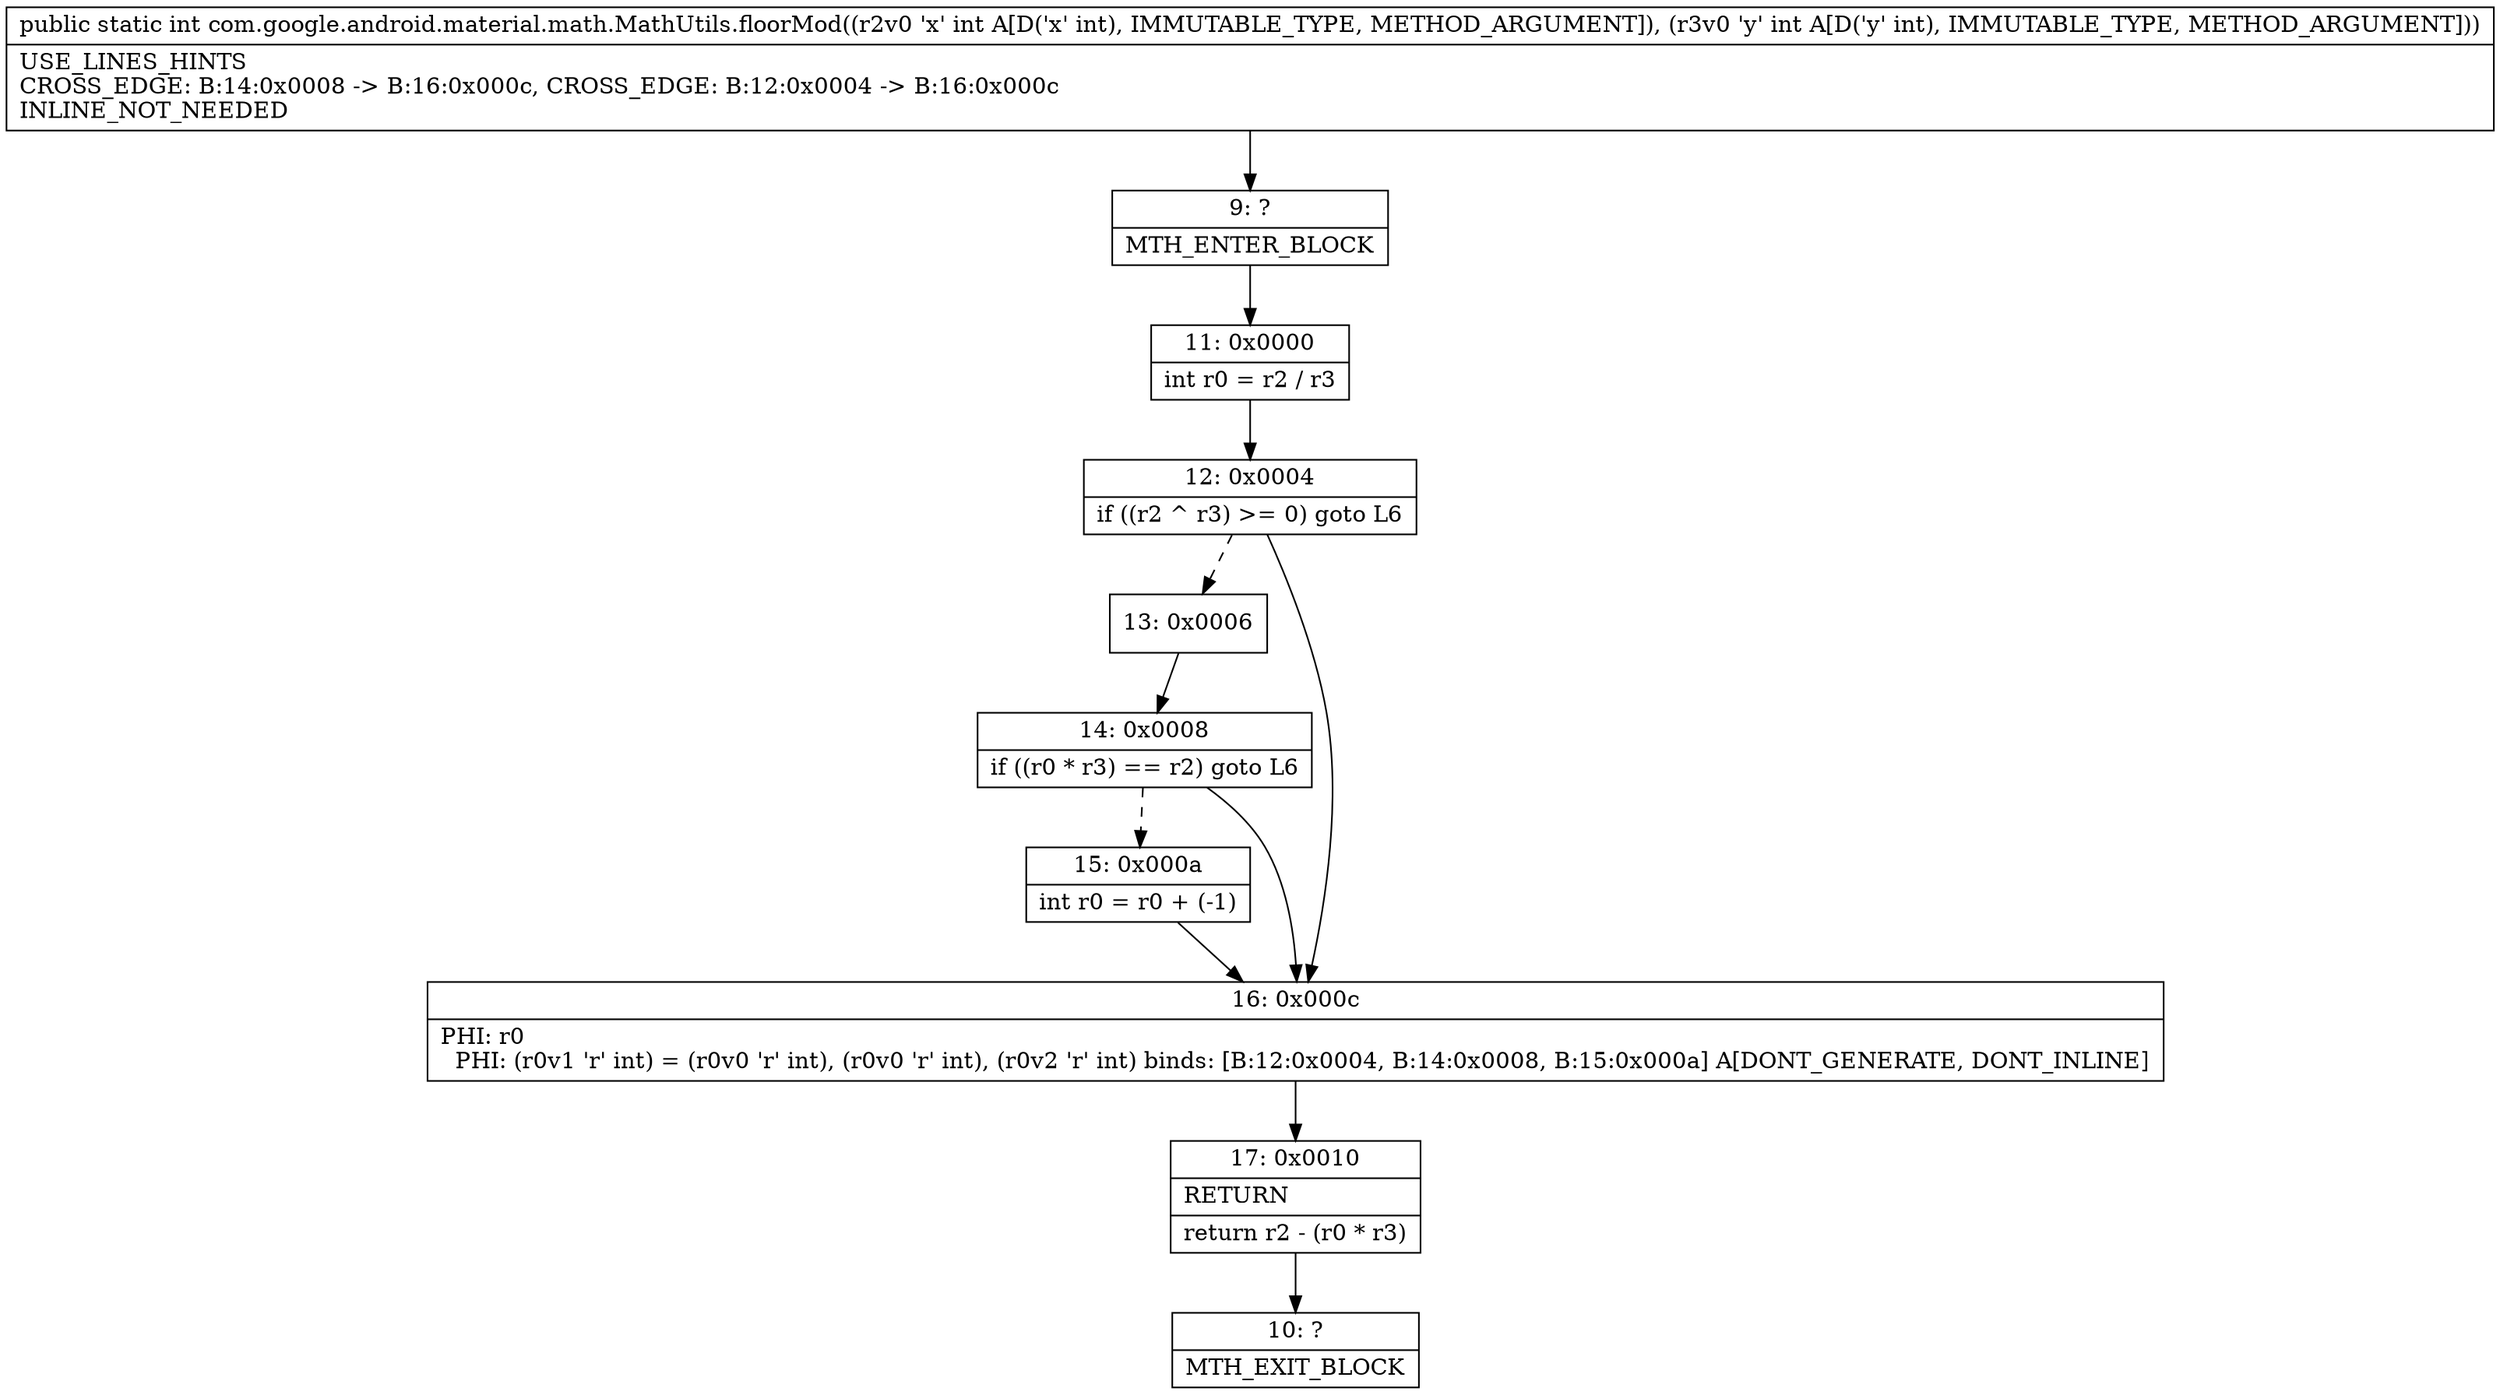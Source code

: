 digraph "CFG forcom.google.android.material.math.MathUtils.floorMod(II)I" {
Node_9 [shape=record,label="{9\:\ ?|MTH_ENTER_BLOCK\l}"];
Node_11 [shape=record,label="{11\:\ 0x0000|int r0 = r2 \/ r3\l}"];
Node_12 [shape=record,label="{12\:\ 0x0004|if ((r2 ^ r3) \>= 0) goto L6\l}"];
Node_13 [shape=record,label="{13\:\ 0x0006}"];
Node_14 [shape=record,label="{14\:\ 0x0008|if ((r0 * r3) == r2) goto L6\l}"];
Node_15 [shape=record,label="{15\:\ 0x000a|int r0 = r0 + (\-1)\l}"];
Node_16 [shape=record,label="{16\:\ 0x000c|PHI: r0 \l  PHI: (r0v1 'r' int) = (r0v0 'r' int), (r0v0 'r' int), (r0v2 'r' int) binds: [B:12:0x0004, B:14:0x0008, B:15:0x000a] A[DONT_GENERATE, DONT_INLINE]\l}"];
Node_17 [shape=record,label="{17\:\ 0x0010|RETURN\l|return r2 \- (r0 * r3)\l}"];
Node_10 [shape=record,label="{10\:\ ?|MTH_EXIT_BLOCK\l}"];
MethodNode[shape=record,label="{public static int com.google.android.material.math.MathUtils.floorMod((r2v0 'x' int A[D('x' int), IMMUTABLE_TYPE, METHOD_ARGUMENT]), (r3v0 'y' int A[D('y' int), IMMUTABLE_TYPE, METHOD_ARGUMENT]))  | USE_LINES_HINTS\lCROSS_EDGE: B:14:0x0008 \-\> B:16:0x000c, CROSS_EDGE: B:12:0x0004 \-\> B:16:0x000c\lINLINE_NOT_NEEDED\l}"];
MethodNode -> Node_9;Node_9 -> Node_11;
Node_11 -> Node_12;
Node_12 -> Node_13[style=dashed];
Node_12 -> Node_16;
Node_13 -> Node_14;
Node_14 -> Node_15[style=dashed];
Node_14 -> Node_16;
Node_15 -> Node_16;
Node_16 -> Node_17;
Node_17 -> Node_10;
}

